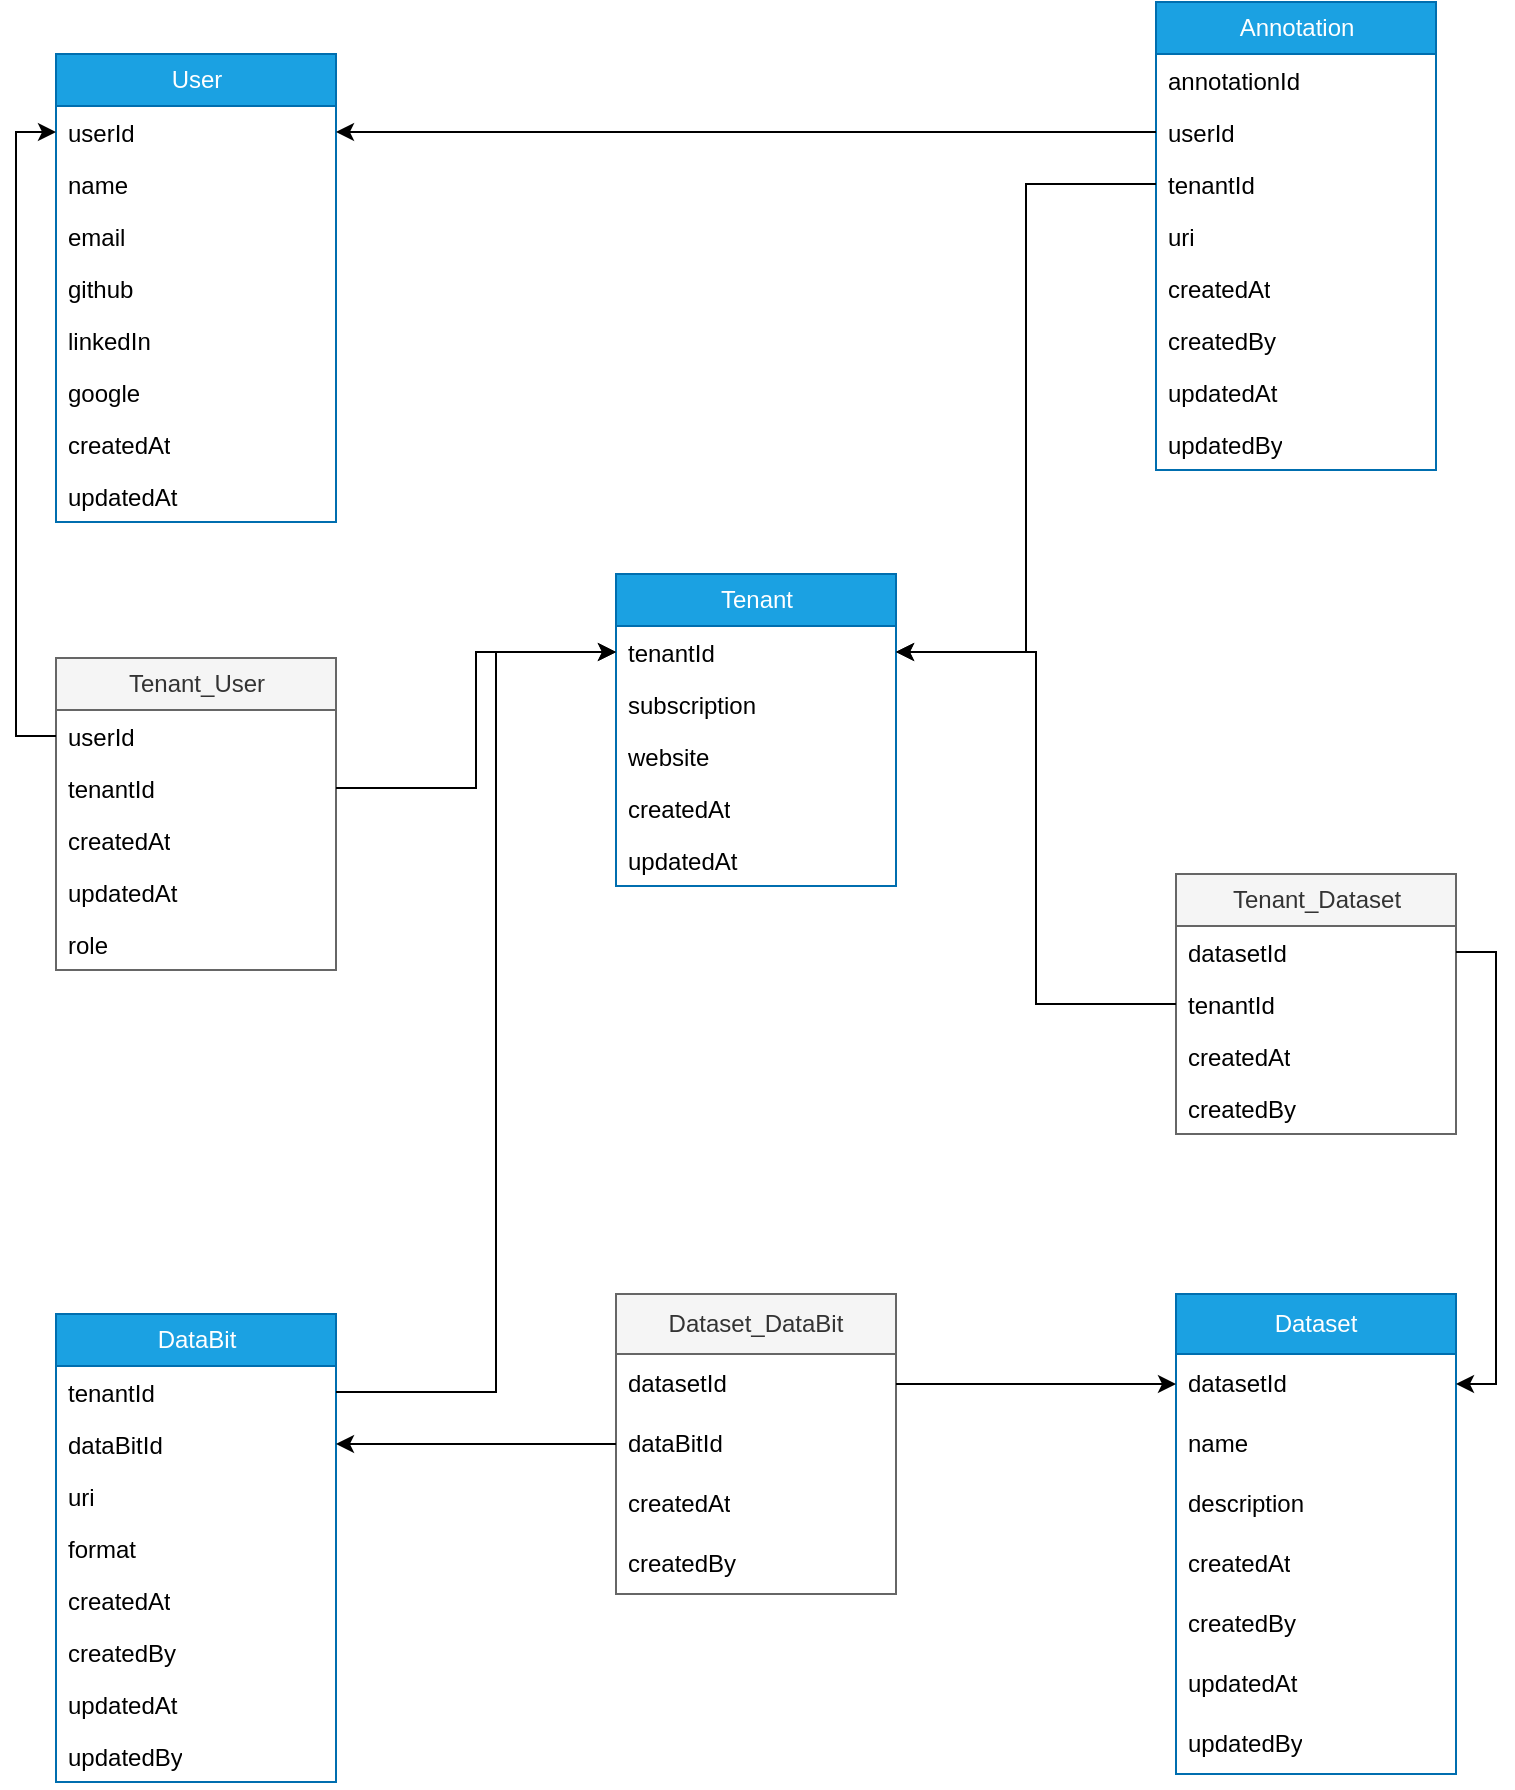 <mxfile version="20.8.3" type="github">
  <diagram id="gWbkerLWJeC1HsN37F2x" name="Page-1">
    <mxGraphModel dx="1434" dy="721" grid="1" gridSize="10" guides="1" tooltips="1" connect="1" arrows="1" fold="1" page="1" pageScale="1" pageWidth="850" pageHeight="1100" math="0" shadow="0">
      <root>
        <mxCell id="0" />
        <mxCell id="1" parent="0" />
        <mxCell id="sHUBSThSmaO7VRBLb5l_-1" value="&lt;div&gt;User&lt;/div&gt;" style="swimlane;fontStyle=0;childLayout=stackLayout;horizontal=1;startSize=26;fillColor=#1ba1e2;horizontalStack=0;resizeParent=1;resizeParentMax=0;resizeLast=0;collapsible=1;marginBottom=0;html=1;strokeColor=#006EAF;fontColor=#ffffff;" parent="1" vertex="1">
          <mxGeometry x="40" y="170" width="140" height="234" as="geometry" />
        </mxCell>
        <mxCell id="sHUBSThSmaO7VRBLb5l_-2" value="userId" style="text;strokeColor=none;fillColor=none;align=left;verticalAlign=top;spacingLeft=4;spacingRight=4;overflow=hidden;rotatable=0;points=[[0,0.5],[1,0.5]];portConstraint=eastwest;whiteSpace=wrap;html=1;" parent="sHUBSThSmaO7VRBLb5l_-1" vertex="1">
          <mxGeometry y="26" width="140" height="26" as="geometry" />
        </mxCell>
        <mxCell id="sHUBSThSmaO7VRBLb5l_-3" value="name" style="text;strokeColor=none;fillColor=none;align=left;verticalAlign=top;spacingLeft=4;spacingRight=4;overflow=hidden;rotatable=0;points=[[0,0.5],[1,0.5]];portConstraint=eastwest;whiteSpace=wrap;html=1;" parent="sHUBSThSmaO7VRBLb5l_-1" vertex="1">
          <mxGeometry y="52" width="140" height="26" as="geometry" />
        </mxCell>
        <mxCell id="sHUBSThSmaO7VRBLb5l_-4" value="&lt;div&gt;email&lt;/div&gt;" style="text;strokeColor=none;fillColor=none;align=left;verticalAlign=top;spacingLeft=4;spacingRight=4;overflow=hidden;rotatable=0;points=[[0,0.5],[1,0.5]];portConstraint=eastwest;whiteSpace=wrap;html=1;" parent="sHUBSThSmaO7VRBLb5l_-1" vertex="1">
          <mxGeometry y="78" width="140" height="26" as="geometry" />
        </mxCell>
        <mxCell id="2AxDF3pXtklMzmsfO409-27" value="github" style="text;strokeColor=none;fillColor=none;align=left;verticalAlign=top;spacingLeft=4;spacingRight=4;overflow=hidden;rotatable=0;points=[[0,0.5],[1,0.5]];portConstraint=eastwest;whiteSpace=wrap;html=1;" vertex="1" parent="sHUBSThSmaO7VRBLb5l_-1">
          <mxGeometry y="104" width="140" height="26" as="geometry" />
        </mxCell>
        <mxCell id="2AxDF3pXtklMzmsfO409-28" value="linkedIn" style="text;strokeColor=none;fillColor=none;align=left;verticalAlign=top;spacingLeft=4;spacingRight=4;overflow=hidden;rotatable=0;points=[[0,0.5],[1,0.5]];portConstraint=eastwest;whiteSpace=wrap;html=1;" vertex="1" parent="sHUBSThSmaO7VRBLb5l_-1">
          <mxGeometry y="130" width="140" height="26" as="geometry" />
        </mxCell>
        <mxCell id="2AxDF3pXtklMzmsfO409-29" value="google" style="text;strokeColor=none;fillColor=none;align=left;verticalAlign=top;spacingLeft=4;spacingRight=4;overflow=hidden;rotatable=0;points=[[0,0.5],[1,0.5]];portConstraint=eastwest;whiteSpace=wrap;html=1;" vertex="1" parent="sHUBSThSmaO7VRBLb5l_-1">
          <mxGeometry y="156" width="140" height="26" as="geometry" />
        </mxCell>
        <mxCell id="sHUBSThSmaO7VRBLb5l_-9" value="createdAt" style="text;strokeColor=none;fillColor=none;align=left;verticalAlign=top;spacingLeft=4;spacingRight=4;overflow=hidden;rotatable=0;points=[[0,0.5],[1,0.5]];portConstraint=eastwest;whiteSpace=wrap;html=1;" parent="sHUBSThSmaO7VRBLb5l_-1" vertex="1">
          <mxGeometry y="182" width="140" height="26" as="geometry" />
        </mxCell>
        <mxCell id="sHUBSThSmaO7VRBLb5l_-18" value="updatedAt" style="text;strokeColor=none;fillColor=none;align=left;verticalAlign=top;spacingLeft=4;spacingRight=4;overflow=hidden;rotatable=0;points=[[0,0.5],[1,0.5]];portConstraint=eastwest;whiteSpace=wrap;html=1;" parent="sHUBSThSmaO7VRBLb5l_-1" vertex="1">
          <mxGeometry y="208" width="140" height="26" as="geometry" />
        </mxCell>
        <mxCell id="sHUBSThSmaO7VRBLb5l_-10" value="&lt;div&gt;Tenant&lt;/div&gt;" style="swimlane;fontStyle=0;childLayout=stackLayout;horizontal=1;startSize=26;fillColor=#1ba1e2;horizontalStack=0;resizeParent=1;resizeParentMax=0;resizeLast=0;collapsible=1;marginBottom=0;html=1;fontColor=#ffffff;strokeColor=#006EAF;" parent="1" vertex="1">
          <mxGeometry x="320" y="430" width="140" height="156" as="geometry" />
        </mxCell>
        <mxCell id="sHUBSThSmaO7VRBLb5l_-11" value="tenantId" style="text;strokeColor=none;fillColor=none;align=left;verticalAlign=top;spacingLeft=4;spacingRight=4;overflow=hidden;rotatable=0;points=[[0,0.5],[1,0.5]];portConstraint=eastwest;whiteSpace=wrap;html=1;" parent="sHUBSThSmaO7VRBLb5l_-10" vertex="1">
          <mxGeometry y="26" width="140" height="26" as="geometry" />
        </mxCell>
        <mxCell id="sHUBSThSmaO7VRBLb5l_-12" value="subscription" style="text;strokeColor=none;fillColor=none;align=left;verticalAlign=top;spacingLeft=4;spacingRight=4;overflow=hidden;rotatable=0;points=[[0,0.5],[1,0.5]];portConstraint=eastwest;whiteSpace=wrap;html=1;" parent="sHUBSThSmaO7VRBLb5l_-10" vertex="1">
          <mxGeometry y="52" width="140" height="26" as="geometry" />
        </mxCell>
        <mxCell id="sHUBSThSmaO7VRBLb5l_-13" value="&lt;div&gt;website&lt;/div&gt;" style="text;strokeColor=none;fillColor=none;align=left;verticalAlign=top;spacingLeft=4;spacingRight=4;overflow=hidden;rotatable=0;points=[[0,0.5],[1,0.5]];portConstraint=eastwest;whiteSpace=wrap;html=1;" parent="sHUBSThSmaO7VRBLb5l_-10" vertex="1">
          <mxGeometry y="78" width="140" height="26" as="geometry" />
        </mxCell>
        <mxCell id="sHUBSThSmaO7VRBLb5l_-20" value="createdAt" style="text;strokeColor=none;fillColor=none;align=left;verticalAlign=top;spacingLeft=4;spacingRight=4;overflow=hidden;rotatable=0;points=[[0,0.5],[1,0.5]];portConstraint=eastwest;whiteSpace=wrap;html=1;" parent="sHUBSThSmaO7VRBLb5l_-10" vertex="1">
          <mxGeometry y="104" width="140" height="26" as="geometry" />
        </mxCell>
        <mxCell id="sHUBSThSmaO7VRBLb5l_-19" value="updatedAt" style="text;strokeColor=none;fillColor=none;align=left;verticalAlign=top;spacingLeft=4;spacingRight=4;overflow=hidden;rotatable=0;points=[[0,0.5],[1,0.5]];portConstraint=eastwest;whiteSpace=wrap;html=1;" parent="sHUBSThSmaO7VRBLb5l_-10" vertex="1">
          <mxGeometry y="130" width="140" height="26" as="geometry" />
        </mxCell>
        <mxCell id="sHUBSThSmaO7VRBLb5l_-14" value="Tenant_User" style="swimlane;fontStyle=0;childLayout=stackLayout;horizontal=1;startSize=26;fillColor=#f5f5f5;horizontalStack=0;resizeParent=1;resizeParentMax=0;resizeLast=0;collapsible=1;marginBottom=0;html=1;fontColor=#333333;strokeColor=#666666;" parent="1" vertex="1">
          <mxGeometry x="40" y="472" width="140" height="156" as="geometry" />
        </mxCell>
        <mxCell id="sHUBSThSmaO7VRBLb5l_-15" value="userId" style="text;strokeColor=none;fillColor=none;align=left;verticalAlign=top;spacingLeft=4;spacingRight=4;overflow=hidden;rotatable=0;points=[[0,0.5],[1,0.5]];portConstraint=eastwest;whiteSpace=wrap;html=1;" parent="sHUBSThSmaO7VRBLb5l_-14" vertex="1">
          <mxGeometry y="26" width="140" height="26" as="geometry" />
        </mxCell>
        <mxCell id="sHUBSThSmaO7VRBLb5l_-16" value="tenantId" style="text;strokeColor=none;fillColor=none;align=left;verticalAlign=top;spacingLeft=4;spacingRight=4;overflow=hidden;rotatable=0;points=[[0,0.5],[1,0.5]];portConstraint=eastwest;whiteSpace=wrap;html=1;" parent="sHUBSThSmaO7VRBLb5l_-14" vertex="1">
          <mxGeometry y="52" width="140" height="26" as="geometry" />
        </mxCell>
        <mxCell id="sHUBSThSmaO7VRBLb5l_-22" value="createdAt" style="text;strokeColor=none;fillColor=none;align=left;verticalAlign=top;spacingLeft=4;spacingRight=4;overflow=hidden;rotatable=0;points=[[0,0.5],[1,0.5]];portConstraint=eastwest;whiteSpace=wrap;html=1;" parent="sHUBSThSmaO7VRBLb5l_-14" vertex="1">
          <mxGeometry y="78" width="140" height="26" as="geometry" />
        </mxCell>
        <mxCell id="sHUBSThSmaO7VRBLb5l_-21" value="updatedAt" style="text;strokeColor=none;fillColor=none;align=left;verticalAlign=top;spacingLeft=4;spacingRight=4;overflow=hidden;rotatable=0;points=[[0,0.5],[1,0.5]];portConstraint=eastwest;whiteSpace=wrap;html=1;" parent="sHUBSThSmaO7VRBLb5l_-14" vertex="1">
          <mxGeometry y="104" width="140" height="26" as="geometry" />
        </mxCell>
        <mxCell id="sHUBSThSmaO7VRBLb5l_-23" value="role" style="text;strokeColor=none;fillColor=none;align=left;verticalAlign=top;spacingLeft=4;spacingRight=4;overflow=hidden;rotatable=0;points=[[0,0.5],[1,0.5]];portConstraint=eastwest;whiteSpace=wrap;html=1;" parent="sHUBSThSmaO7VRBLb5l_-14" vertex="1">
          <mxGeometry y="130" width="140" height="26" as="geometry" />
        </mxCell>
        <mxCell id="2AxDF3pXtklMzmsfO409-3" value="&lt;div&gt;DataBit&lt;/div&gt;" style="swimlane;fontStyle=0;childLayout=stackLayout;horizontal=1;startSize=26;fillColor=#1ba1e2;horizontalStack=0;resizeParent=1;resizeParentMax=0;resizeLast=0;collapsible=1;marginBottom=0;html=1;fontColor=#ffffff;strokeColor=#006EAF;" vertex="1" parent="1">
          <mxGeometry x="40" y="800" width="140" height="234" as="geometry" />
        </mxCell>
        <mxCell id="2AxDF3pXtklMzmsfO409-7" value="tenantId" style="text;strokeColor=none;fillColor=none;align=left;verticalAlign=top;spacingLeft=4;spacingRight=4;overflow=hidden;rotatable=0;points=[[0,0.5],[1,0.5]];portConstraint=eastwest;whiteSpace=wrap;html=1;" vertex="1" parent="2AxDF3pXtklMzmsfO409-3">
          <mxGeometry y="26" width="140" height="26" as="geometry" />
        </mxCell>
        <mxCell id="2AxDF3pXtklMzmsfO409-4" value="&lt;div&gt;dataBitId&lt;/div&gt;" style="text;strokeColor=none;fillColor=none;align=left;verticalAlign=top;spacingLeft=4;spacingRight=4;overflow=hidden;rotatable=0;points=[[0,0.5],[1,0.5]];portConstraint=eastwest;whiteSpace=wrap;html=1;" vertex="1" parent="2AxDF3pXtklMzmsfO409-3">
          <mxGeometry y="52" width="140" height="26" as="geometry" />
        </mxCell>
        <mxCell id="2AxDF3pXtklMzmsfO409-23" value="uri" style="text;strokeColor=none;fillColor=none;align=left;verticalAlign=top;spacingLeft=4;spacingRight=4;overflow=hidden;rotatable=0;points=[[0,0.5],[1,0.5]];portConstraint=eastwest;whiteSpace=wrap;html=1;" vertex="1" parent="2AxDF3pXtklMzmsfO409-3">
          <mxGeometry y="78" width="140" height="26" as="geometry" />
        </mxCell>
        <mxCell id="2AxDF3pXtklMzmsfO409-22" value="format" style="text;strokeColor=none;fillColor=none;align=left;verticalAlign=top;spacingLeft=4;spacingRight=4;overflow=hidden;rotatable=0;points=[[0,0.5],[1,0.5]];portConstraint=eastwest;whiteSpace=wrap;html=1;" vertex="1" parent="2AxDF3pXtklMzmsfO409-3">
          <mxGeometry y="104" width="140" height="26" as="geometry" />
        </mxCell>
        <mxCell id="2AxDF3pXtklMzmsfO409-5" value="createdAt" style="text;strokeColor=none;fillColor=none;align=left;verticalAlign=top;spacingLeft=4;spacingRight=4;overflow=hidden;rotatable=0;points=[[0,0.5],[1,0.5]];portConstraint=eastwest;whiteSpace=wrap;html=1;" vertex="1" parent="2AxDF3pXtklMzmsfO409-3">
          <mxGeometry y="130" width="140" height="26" as="geometry" />
        </mxCell>
        <mxCell id="2AxDF3pXtklMzmsfO409-25" value="createdBy" style="text;strokeColor=none;fillColor=none;align=left;verticalAlign=top;spacingLeft=4;spacingRight=4;overflow=hidden;rotatable=0;points=[[0,0.5],[1,0.5]];portConstraint=eastwest;whiteSpace=wrap;html=1;" vertex="1" parent="2AxDF3pXtklMzmsfO409-3">
          <mxGeometry y="156" width="140" height="26" as="geometry" />
        </mxCell>
        <mxCell id="2AxDF3pXtklMzmsfO409-6" value="updatedAt" style="text;strokeColor=none;fillColor=none;align=left;verticalAlign=top;spacingLeft=4;spacingRight=4;overflow=hidden;rotatable=0;points=[[0,0.5],[1,0.5]];portConstraint=eastwest;whiteSpace=wrap;html=1;" vertex="1" parent="2AxDF3pXtklMzmsfO409-3">
          <mxGeometry y="182" width="140" height="26" as="geometry" />
        </mxCell>
        <mxCell id="2AxDF3pXtklMzmsfO409-26" value="updatedBy" style="text;strokeColor=none;fillColor=none;align=left;verticalAlign=top;spacingLeft=4;spacingRight=4;overflow=hidden;rotatable=0;points=[[0,0.5],[1,0.5]];portConstraint=eastwest;whiteSpace=wrap;html=1;" vertex="1" parent="2AxDF3pXtklMzmsfO409-3">
          <mxGeometry y="208" width="140" height="26" as="geometry" />
        </mxCell>
        <mxCell id="2AxDF3pXtklMzmsfO409-9" value="&lt;div&gt;Annotation&lt;/div&gt;" style="swimlane;fontStyle=0;childLayout=stackLayout;horizontal=1;startSize=26;fillColor=#1ba1e2;horizontalStack=0;resizeParent=1;resizeParentMax=0;resizeLast=0;collapsible=1;marginBottom=0;html=1;fontColor=#ffffff;strokeColor=#006EAF;" vertex="1" parent="1">
          <mxGeometry x="590" y="144" width="140" height="234" as="geometry" />
        </mxCell>
        <mxCell id="2AxDF3pXtklMzmsfO409-10" value="annotationId" style="text;strokeColor=none;fillColor=none;align=left;verticalAlign=top;spacingLeft=4;spacingRight=4;overflow=hidden;rotatable=0;points=[[0,0.5],[1,0.5]];portConstraint=eastwest;whiteSpace=wrap;html=1;" vertex="1" parent="2AxDF3pXtklMzmsfO409-9">
          <mxGeometry y="26" width="140" height="26" as="geometry" />
        </mxCell>
        <mxCell id="2AxDF3pXtklMzmsfO409-17" value="&lt;div&gt;userId&lt;/div&gt;" style="text;strokeColor=none;fillColor=none;align=left;verticalAlign=top;spacingLeft=4;spacingRight=4;overflow=hidden;rotatable=0;points=[[0,0.5],[1,0.5]];portConstraint=eastwest;whiteSpace=wrap;html=1;" vertex="1" parent="2AxDF3pXtklMzmsfO409-9">
          <mxGeometry y="52" width="140" height="26" as="geometry" />
        </mxCell>
        <mxCell id="2AxDF3pXtklMzmsfO409-11" value="tenantId" style="text;strokeColor=none;fillColor=none;align=left;verticalAlign=top;spacingLeft=4;spacingRight=4;overflow=hidden;rotatable=0;points=[[0,0.5],[1,0.5]];portConstraint=eastwest;whiteSpace=wrap;html=1;" vertex="1" parent="2AxDF3pXtklMzmsfO409-9">
          <mxGeometry y="78" width="140" height="26" as="geometry" />
        </mxCell>
        <mxCell id="2AxDF3pXtklMzmsfO409-16" value="uri" style="text;strokeColor=none;fillColor=none;align=left;verticalAlign=top;spacingLeft=4;spacingRight=4;overflow=hidden;rotatable=0;points=[[0,0.5],[1,0.5]];portConstraint=eastwest;whiteSpace=wrap;html=1;" vertex="1" parent="2AxDF3pXtklMzmsfO409-9">
          <mxGeometry y="104" width="140" height="26" as="geometry" />
        </mxCell>
        <mxCell id="2AxDF3pXtklMzmsfO409-15" value="createdAt" style="text;strokeColor=none;fillColor=none;align=left;verticalAlign=top;spacingLeft=4;spacingRight=4;overflow=hidden;rotatable=0;points=[[0,0.5],[1,0.5]];portConstraint=eastwest;whiteSpace=wrap;html=1;" vertex="1" parent="2AxDF3pXtklMzmsfO409-9">
          <mxGeometry y="130" width="140" height="26" as="geometry" />
        </mxCell>
        <mxCell id="2AxDF3pXtklMzmsfO409-14" value="createdBy" style="text;strokeColor=none;fillColor=none;align=left;verticalAlign=top;spacingLeft=4;spacingRight=4;overflow=hidden;rotatable=0;points=[[0,0.5],[1,0.5]];portConstraint=eastwest;whiteSpace=wrap;html=1;" vertex="1" parent="2AxDF3pXtklMzmsfO409-9">
          <mxGeometry y="156" width="140" height="26" as="geometry" />
        </mxCell>
        <mxCell id="2AxDF3pXtklMzmsfO409-13" value="updatedAt" style="text;strokeColor=none;fillColor=none;align=left;verticalAlign=top;spacingLeft=4;spacingRight=4;overflow=hidden;rotatable=0;points=[[0,0.5],[1,0.5]];portConstraint=eastwest;whiteSpace=wrap;html=1;" vertex="1" parent="2AxDF3pXtklMzmsfO409-9">
          <mxGeometry y="182" width="140" height="26" as="geometry" />
        </mxCell>
        <mxCell id="2AxDF3pXtklMzmsfO409-12" value="updatedBy" style="text;strokeColor=none;fillColor=none;align=left;verticalAlign=top;spacingLeft=4;spacingRight=4;overflow=hidden;rotatable=0;points=[[0,0.5],[1,0.5]];portConstraint=eastwest;whiteSpace=wrap;html=1;" vertex="1" parent="2AxDF3pXtklMzmsfO409-9">
          <mxGeometry y="208" width="140" height="26" as="geometry" />
        </mxCell>
        <mxCell id="2AxDF3pXtklMzmsfO409-18" style="edgeStyle=orthogonalEdgeStyle;rounded=0;orthogonalLoop=1;jettySize=auto;html=1;entryX=0;entryY=0.5;entryDx=0;entryDy=0;" edge="1" parent="1" source="sHUBSThSmaO7VRBLb5l_-15" target="sHUBSThSmaO7VRBLb5l_-2">
          <mxGeometry relative="1" as="geometry" />
        </mxCell>
        <mxCell id="2AxDF3pXtklMzmsfO409-19" style="edgeStyle=orthogonalEdgeStyle;rounded=0;orthogonalLoop=1;jettySize=auto;html=1;" edge="1" parent="1" source="sHUBSThSmaO7VRBLb5l_-16" target="sHUBSThSmaO7VRBLb5l_-11">
          <mxGeometry relative="1" as="geometry" />
        </mxCell>
        <mxCell id="2AxDF3pXtklMzmsfO409-20" style="edgeStyle=orthogonalEdgeStyle;rounded=0;orthogonalLoop=1;jettySize=auto;html=1;entryX=1;entryY=0.5;entryDx=0;entryDy=0;" edge="1" parent="1" source="2AxDF3pXtklMzmsfO409-11" target="sHUBSThSmaO7VRBLb5l_-11">
          <mxGeometry relative="1" as="geometry" />
        </mxCell>
        <mxCell id="2AxDF3pXtklMzmsfO409-21" style="edgeStyle=orthogonalEdgeStyle;rounded=0;orthogonalLoop=1;jettySize=auto;html=1;" edge="1" parent="1" source="2AxDF3pXtklMzmsfO409-17" target="sHUBSThSmaO7VRBLb5l_-2">
          <mxGeometry relative="1" as="geometry" />
        </mxCell>
        <mxCell id="2AxDF3pXtklMzmsfO409-30" value="Dataset" style="swimlane;fontStyle=0;childLayout=stackLayout;horizontal=1;startSize=30;horizontalStack=0;resizeParent=1;resizeParentMax=0;resizeLast=0;collapsible=1;marginBottom=0;whiteSpace=wrap;html=1;fillColor=#1ba1e2;fontColor=#ffffff;strokeColor=#006EAF;" vertex="1" parent="1">
          <mxGeometry x="600" y="790" width="140" height="240" as="geometry" />
        </mxCell>
        <mxCell id="2AxDF3pXtklMzmsfO409-31" value="datasetId" style="text;strokeColor=none;fillColor=none;align=left;verticalAlign=middle;spacingLeft=4;spacingRight=4;overflow=hidden;points=[[0,0.5],[1,0.5]];portConstraint=eastwest;rotatable=0;whiteSpace=wrap;html=1;" vertex="1" parent="2AxDF3pXtklMzmsfO409-30">
          <mxGeometry y="30" width="140" height="30" as="geometry" />
        </mxCell>
        <mxCell id="2AxDF3pXtklMzmsfO409-43" value="name" style="text;strokeColor=none;fillColor=none;align=left;verticalAlign=middle;spacingLeft=4;spacingRight=4;overflow=hidden;points=[[0,0.5],[1,0.5]];portConstraint=eastwest;rotatable=0;whiteSpace=wrap;html=1;" vertex="1" parent="2AxDF3pXtklMzmsfO409-30">
          <mxGeometry y="60" width="140" height="30" as="geometry" />
        </mxCell>
        <mxCell id="2AxDF3pXtklMzmsfO409-42" value="description" style="text;strokeColor=none;fillColor=none;align=left;verticalAlign=middle;spacingLeft=4;spacingRight=4;overflow=hidden;points=[[0,0.5],[1,0.5]];portConstraint=eastwest;rotatable=0;whiteSpace=wrap;html=1;" vertex="1" parent="2AxDF3pXtklMzmsfO409-30">
          <mxGeometry y="90" width="140" height="30" as="geometry" />
        </mxCell>
        <mxCell id="2AxDF3pXtklMzmsfO409-33" value="createdAt" style="text;strokeColor=none;fillColor=none;align=left;verticalAlign=middle;spacingLeft=4;spacingRight=4;overflow=hidden;points=[[0,0.5],[1,0.5]];portConstraint=eastwest;rotatable=0;whiteSpace=wrap;html=1;" vertex="1" parent="2AxDF3pXtklMzmsfO409-30">
          <mxGeometry y="120" width="140" height="30" as="geometry" />
        </mxCell>
        <mxCell id="2AxDF3pXtklMzmsfO409-40" value="createdBy" style="text;strokeColor=none;fillColor=none;align=left;verticalAlign=middle;spacingLeft=4;spacingRight=4;overflow=hidden;points=[[0,0.5],[1,0.5]];portConstraint=eastwest;rotatable=0;whiteSpace=wrap;html=1;" vertex="1" parent="2AxDF3pXtklMzmsfO409-30">
          <mxGeometry y="150" width="140" height="30" as="geometry" />
        </mxCell>
        <mxCell id="2AxDF3pXtklMzmsfO409-39" value="updatedAt" style="text;strokeColor=none;fillColor=none;align=left;verticalAlign=middle;spacingLeft=4;spacingRight=4;overflow=hidden;points=[[0,0.5],[1,0.5]];portConstraint=eastwest;rotatable=0;whiteSpace=wrap;html=1;" vertex="1" parent="2AxDF3pXtklMzmsfO409-30">
          <mxGeometry y="180" width="140" height="30" as="geometry" />
        </mxCell>
        <mxCell id="2AxDF3pXtklMzmsfO409-38" value="updatedBy" style="text;strokeColor=none;fillColor=none;align=left;verticalAlign=middle;spacingLeft=4;spacingRight=4;overflow=hidden;points=[[0,0.5],[1,0.5]];portConstraint=eastwest;rotatable=0;whiteSpace=wrap;html=1;" vertex="1" parent="2AxDF3pXtklMzmsfO409-30">
          <mxGeometry y="210" width="140" height="30" as="geometry" />
        </mxCell>
        <mxCell id="2AxDF3pXtklMzmsfO409-44" value="Dataset_DataBit" style="swimlane;fontStyle=0;childLayout=stackLayout;horizontal=1;startSize=30;horizontalStack=0;resizeParent=1;resizeParentMax=0;resizeLast=0;collapsible=1;marginBottom=0;whiteSpace=wrap;html=1;fillColor=#f5f5f5;fontColor=#333333;strokeColor=#666666;" vertex="1" parent="1">
          <mxGeometry x="320" y="790" width="140" height="150" as="geometry" />
        </mxCell>
        <mxCell id="2AxDF3pXtklMzmsfO409-45" value="datasetId" style="text;strokeColor=none;fillColor=none;align=left;verticalAlign=middle;spacingLeft=4;spacingRight=4;overflow=hidden;points=[[0,0.5],[1,0.5]];portConstraint=eastwest;rotatable=0;whiteSpace=wrap;html=1;" vertex="1" parent="2AxDF3pXtklMzmsfO409-44">
          <mxGeometry y="30" width="140" height="30" as="geometry" />
        </mxCell>
        <mxCell id="2AxDF3pXtklMzmsfO409-46" value="dataBitId" style="text;strokeColor=none;fillColor=none;align=left;verticalAlign=middle;spacingLeft=4;spacingRight=4;overflow=hidden;points=[[0,0.5],[1,0.5]];portConstraint=eastwest;rotatable=0;whiteSpace=wrap;html=1;" vertex="1" parent="2AxDF3pXtklMzmsfO409-44">
          <mxGeometry y="60" width="140" height="30" as="geometry" />
        </mxCell>
        <mxCell id="2AxDF3pXtklMzmsfO409-47" value="createdAt" style="text;strokeColor=none;fillColor=none;align=left;verticalAlign=middle;spacingLeft=4;spacingRight=4;overflow=hidden;points=[[0,0.5],[1,0.5]];portConstraint=eastwest;rotatable=0;whiteSpace=wrap;html=1;" vertex="1" parent="2AxDF3pXtklMzmsfO409-44">
          <mxGeometry y="90" width="140" height="30" as="geometry" />
        </mxCell>
        <mxCell id="2AxDF3pXtklMzmsfO409-48" value="createdBy" style="text;strokeColor=none;fillColor=none;align=left;verticalAlign=middle;spacingLeft=4;spacingRight=4;overflow=hidden;points=[[0,0.5],[1,0.5]];portConstraint=eastwest;rotatable=0;whiteSpace=wrap;html=1;" vertex="1" parent="2AxDF3pXtklMzmsfO409-44">
          <mxGeometry y="120" width="140" height="30" as="geometry" />
        </mxCell>
        <mxCell id="2AxDF3pXtklMzmsfO409-52" style="edgeStyle=orthogonalEdgeStyle;rounded=0;orthogonalLoop=1;jettySize=auto;html=1;" edge="1" parent="1" source="2AxDF3pXtklMzmsfO409-46" target="2AxDF3pXtklMzmsfO409-4">
          <mxGeometry relative="1" as="geometry" />
        </mxCell>
        <mxCell id="2AxDF3pXtklMzmsfO409-53" style="edgeStyle=orthogonalEdgeStyle;rounded=0;orthogonalLoop=1;jettySize=auto;html=1;entryX=0;entryY=0.5;entryDx=0;entryDy=0;" edge="1" parent="1" source="2AxDF3pXtklMzmsfO409-7" target="sHUBSThSmaO7VRBLb5l_-11">
          <mxGeometry relative="1" as="geometry">
            <Array as="points">
              <mxPoint x="260" y="839" />
              <mxPoint x="260" y="469" />
            </Array>
          </mxGeometry>
        </mxCell>
        <mxCell id="2AxDF3pXtklMzmsfO409-55" style="edgeStyle=orthogonalEdgeStyle;rounded=0;orthogonalLoop=1;jettySize=auto;html=1;" edge="1" parent="1" source="2AxDF3pXtklMzmsfO409-45" target="2AxDF3pXtklMzmsfO409-31">
          <mxGeometry relative="1" as="geometry" />
        </mxCell>
        <mxCell id="2AxDF3pXtklMzmsfO409-58" value="Tenant_Dataset" style="swimlane;fontStyle=0;childLayout=stackLayout;horizontal=1;startSize=26;fillColor=#f5f5f5;horizontalStack=0;resizeParent=1;resizeParentMax=0;resizeLast=0;collapsible=1;marginBottom=0;html=1;fontColor=#333333;strokeColor=#666666;" vertex="1" parent="1">
          <mxGeometry x="600" y="580" width="140" height="130" as="geometry" />
        </mxCell>
        <mxCell id="2AxDF3pXtklMzmsfO409-59" value="datasetId" style="text;strokeColor=none;fillColor=none;align=left;verticalAlign=top;spacingLeft=4;spacingRight=4;overflow=hidden;rotatable=0;points=[[0,0.5],[1,0.5]];portConstraint=eastwest;whiteSpace=wrap;html=1;" vertex="1" parent="2AxDF3pXtklMzmsfO409-58">
          <mxGeometry y="26" width="140" height="26" as="geometry" />
        </mxCell>
        <mxCell id="2AxDF3pXtklMzmsfO409-60" value="tenantId" style="text;strokeColor=none;fillColor=none;align=left;verticalAlign=top;spacingLeft=4;spacingRight=4;overflow=hidden;rotatable=0;points=[[0,0.5],[1,0.5]];portConstraint=eastwest;whiteSpace=wrap;html=1;" vertex="1" parent="2AxDF3pXtklMzmsfO409-58">
          <mxGeometry y="52" width="140" height="26" as="geometry" />
        </mxCell>
        <mxCell id="2AxDF3pXtklMzmsfO409-61" value="createdAt" style="text;strokeColor=none;fillColor=none;align=left;verticalAlign=top;spacingLeft=4;spacingRight=4;overflow=hidden;rotatable=0;points=[[0,0.5],[1,0.5]];portConstraint=eastwest;whiteSpace=wrap;html=1;" vertex="1" parent="2AxDF3pXtklMzmsfO409-58">
          <mxGeometry y="78" width="140" height="26" as="geometry" />
        </mxCell>
        <mxCell id="2AxDF3pXtklMzmsfO409-62" value="createdBy" style="text;strokeColor=none;fillColor=none;align=left;verticalAlign=top;spacingLeft=4;spacingRight=4;overflow=hidden;rotatable=0;points=[[0,0.5],[1,0.5]];portConstraint=eastwest;whiteSpace=wrap;html=1;" vertex="1" parent="2AxDF3pXtklMzmsfO409-58">
          <mxGeometry y="104" width="140" height="26" as="geometry" />
        </mxCell>
        <mxCell id="2AxDF3pXtklMzmsfO409-65" style="edgeStyle=orthogonalEdgeStyle;rounded=0;orthogonalLoop=1;jettySize=auto;html=1;entryX=1;entryY=0.5;entryDx=0;entryDy=0;" edge="1" parent="1" source="2AxDF3pXtklMzmsfO409-60" target="sHUBSThSmaO7VRBLb5l_-11">
          <mxGeometry relative="1" as="geometry" />
        </mxCell>
        <mxCell id="2AxDF3pXtklMzmsfO409-67" style="edgeStyle=orthogonalEdgeStyle;rounded=0;orthogonalLoop=1;jettySize=auto;html=1;" edge="1" parent="1" source="2AxDF3pXtklMzmsfO409-59" target="2AxDF3pXtklMzmsfO409-31">
          <mxGeometry relative="1" as="geometry">
            <Array as="points">
              <mxPoint x="760" y="619" />
              <mxPoint x="760" y="835" />
            </Array>
          </mxGeometry>
        </mxCell>
      </root>
    </mxGraphModel>
  </diagram>
</mxfile>
